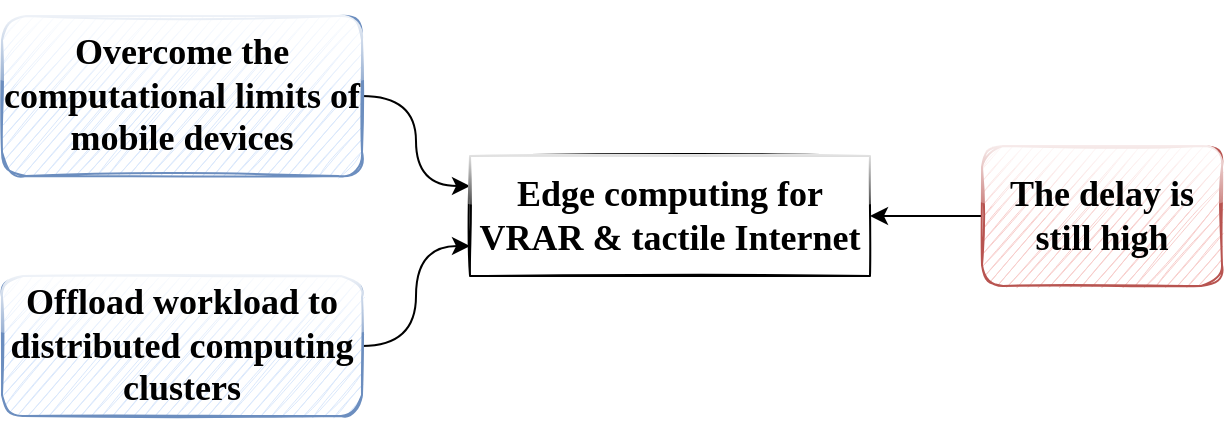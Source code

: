 <mxfile version="14.1.9" type="device"><diagram id="xQPwlRUu8F47tjMSGQ5Y" name="Page-1"><mxGraphModel dx="1038" dy="580" grid="1" gridSize="10" guides="1" tooltips="1" connect="1" arrows="1" fold="1" page="1" pageScale="1" pageWidth="827" pageHeight="1169" math="0" shadow="0"><root><mxCell id="0"/><mxCell id="1" parent="0"/><mxCell id="knUp4hwpn6BfDz4rPzTr-4" style="edgeStyle=orthogonalEdgeStyle;rounded=0;orthogonalLoop=1;jettySize=auto;html=1;exitX=1;exitY=0.5;exitDx=0;exitDy=0;entryX=0;entryY=0.25;entryDx=0;entryDy=0;curved=1;" edge="1" parent="1" source="knUp4hwpn6BfDz4rPzTr-1" target="knUp4hwpn6BfDz4rPzTr-3"><mxGeometry relative="1" as="geometry"/></mxCell><mxCell id="knUp4hwpn6BfDz4rPzTr-1" value="&lt;h2&gt;&lt;font face=&quot;Garamond&quot;&gt;Overcome the computational limits of mobile devices&lt;/font&gt;&lt;/h2&gt;" style="rounded=1;whiteSpace=wrap;html=1;sketch=1;glass=1;fillColor=#dae8fc;strokeColor=#6c8ebf;" vertex="1" parent="1"><mxGeometry x="80" y="80" width="180" height="80" as="geometry"/></mxCell><mxCell id="knUp4hwpn6BfDz4rPzTr-5" style="edgeStyle=orthogonalEdgeStyle;curved=1;rounded=0;orthogonalLoop=1;jettySize=auto;html=1;exitX=1;exitY=0.5;exitDx=0;exitDy=0;entryX=0;entryY=0.75;entryDx=0;entryDy=0;" edge="1" parent="1" source="knUp4hwpn6BfDz4rPzTr-2" target="knUp4hwpn6BfDz4rPzTr-3"><mxGeometry relative="1" as="geometry"/></mxCell><mxCell id="knUp4hwpn6BfDz4rPzTr-2" value="&lt;h2&gt;&lt;font face=&quot;Garamond&quot;&gt;Offload workload to distributed computing clusters&lt;/font&gt;&lt;/h2&gt;" style="rounded=1;whiteSpace=wrap;html=1;glass=1;sketch=1;fillColor=#dae8fc;strokeColor=#6c8ebf;" vertex="1" parent="1"><mxGeometry x="80" y="210" width="180" height="70" as="geometry"/></mxCell><mxCell id="knUp4hwpn6BfDz4rPzTr-3" value="&lt;h2&gt;&lt;font face=&quot;Garamond&quot;&gt;Edge computing for VRAR &amp;amp; tactile Internet&lt;/font&gt;&lt;/h2&gt;" style="rounded=0;whiteSpace=wrap;html=1;glass=1;sketch=1;" vertex="1" parent="1"><mxGeometry x="314" y="150" width="200" height="60" as="geometry"/></mxCell><mxCell id="knUp4hwpn6BfDz4rPzTr-7" value="" style="edgeStyle=orthogonalEdgeStyle;curved=1;rounded=0;orthogonalLoop=1;jettySize=auto;html=1;" edge="1" parent="1" source="knUp4hwpn6BfDz4rPzTr-6" target="knUp4hwpn6BfDz4rPzTr-3"><mxGeometry relative="1" as="geometry"/></mxCell><mxCell id="knUp4hwpn6BfDz4rPzTr-6" value="&lt;h2&gt;&lt;font face=&quot;Garamond&quot;&gt;The delay is still high&lt;/font&gt;&lt;/h2&gt;" style="rounded=1;whiteSpace=wrap;html=1;glass=1;sketch=1;fillColor=#f8cecc;strokeColor=#b85450;" vertex="1" parent="1"><mxGeometry x="570" y="145" width="120" height="70" as="geometry"/></mxCell></root></mxGraphModel></diagram></mxfile>